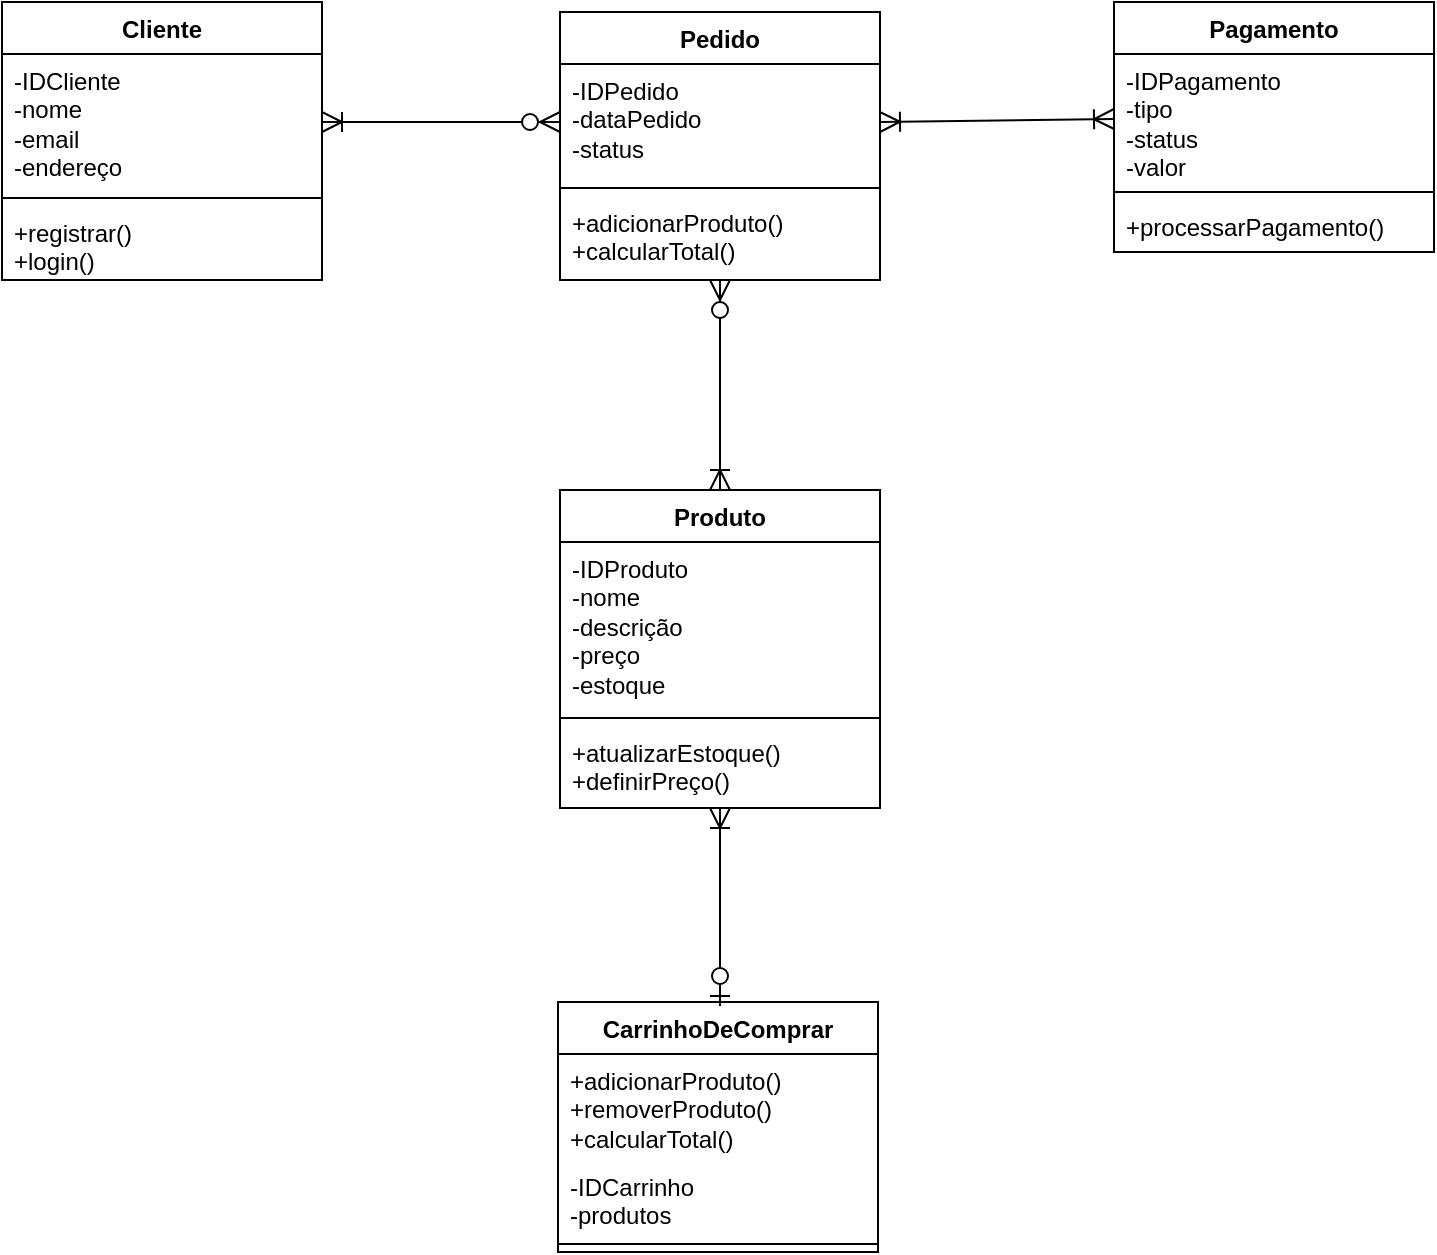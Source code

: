 <mxfile version="24.0.7" type="github" pages="2">
  <diagram name="DClasse - 01" id="jPcw8ikbb_NpX0U8tiwh">
    <mxGraphModel dx="1674" dy="1949" grid="1" gridSize="10" guides="1" tooltips="1" connect="1" arrows="1" fold="1" page="1" pageScale="1" pageWidth="827" pageHeight="1169" math="0" shadow="0">
      <root>
        <mxCell id="xZh5Dy3FaHv-DKSdzbyE-0" />
        <mxCell id="xZh5Dy3FaHv-DKSdzbyE-1" parent="xZh5Dy3FaHv-DKSdzbyE-0" />
        <mxCell id="xZh5Dy3FaHv-DKSdzbyE-2" value="Produto" style="swimlane;fontStyle=1;align=center;verticalAlign=top;childLayout=stackLayout;horizontal=1;startSize=26;horizontalStack=0;resizeParent=1;resizeParentMax=0;resizeLast=0;collapsible=1;marginBottom=0;whiteSpace=wrap;html=1;" vertex="1" parent="xZh5Dy3FaHv-DKSdzbyE-1">
          <mxGeometry x="335" y="-826" width="160" height="159" as="geometry" />
        </mxCell>
        <mxCell id="xZh5Dy3FaHv-DKSdzbyE-3" value="-IDProduto&lt;div&gt;-nome&lt;/div&gt;&lt;div&gt;-descrição&lt;/div&gt;&lt;div&gt;-preço&lt;/div&gt;&lt;div&gt;-estoque&lt;/div&gt;" style="text;strokeColor=none;fillColor=none;align=left;verticalAlign=top;spacingLeft=4;spacingRight=4;overflow=hidden;rotatable=0;points=[[0,0.5],[1,0.5]];portConstraint=eastwest;whiteSpace=wrap;html=1;" vertex="1" parent="xZh5Dy3FaHv-DKSdzbyE-2">
          <mxGeometry y="26" width="160" height="84" as="geometry" />
        </mxCell>
        <mxCell id="xZh5Dy3FaHv-DKSdzbyE-4" value="" style="line;strokeWidth=1;fillColor=none;align=left;verticalAlign=middle;spacingTop=-1;spacingLeft=3;spacingRight=3;rotatable=0;labelPosition=right;points=[];portConstraint=eastwest;strokeColor=inherit;" vertex="1" parent="xZh5Dy3FaHv-DKSdzbyE-2">
          <mxGeometry y="110" width="160" height="8" as="geometry" />
        </mxCell>
        <mxCell id="xZh5Dy3FaHv-DKSdzbyE-5" value="+atualizarEstoque()&lt;div&gt;+definirPreço()&lt;/div&gt;" style="text;strokeColor=none;fillColor=none;align=left;verticalAlign=top;spacingLeft=4;spacingRight=4;overflow=hidden;rotatable=0;points=[[0,0.5],[1,0.5]];portConstraint=eastwest;whiteSpace=wrap;html=1;" vertex="1" parent="xZh5Dy3FaHv-DKSdzbyE-2">
          <mxGeometry y="118" width="160" height="41" as="geometry" />
        </mxCell>
        <mxCell id="xZh5Dy3FaHv-DKSdzbyE-6" value="Pedido" style="swimlane;fontStyle=1;align=center;verticalAlign=top;childLayout=stackLayout;horizontal=1;startSize=26;horizontalStack=0;resizeParent=1;resizeParentMax=0;resizeLast=0;collapsible=1;marginBottom=0;whiteSpace=wrap;html=1;" vertex="1" parent="xZh5Dy3FaHv-DKSdzbyE-1">
          <mxGeometry x="335" y="-1065" width="160" height="134" as="geometry" />
        </mxCell>
        <mxCell id="xZh5Dy3FaHv-DKSdzbyE-7" value="-IDPedido&lt;div&gt;-dataPedido&lt;/div&gt;&lt;div&gt;-status&lt;/div&gt;" style="text;strokeColor=none;fillColor=none;align=left;verticalAlign=top;spacingLeft=4;spacingRight=4;overflow=hidden;rotatable=0;points=[[0,0.5],[1,0.5]];portConstraint=eastwest;whiteSpace=wrap;html=1;" vertex="1" parent="xZh5Dy3FaHv-DKSdzbyE-6">
          <mxGeometry y="26" width="160" height="58" as="geometry" />
        </mxCell>
        <mxCell id="xZh5Dy3FaHv-DKSdzbyE-8" value="" style="line;strokeWidth=1;fillColor=none;align=left;verticalAlign=middle;spacingTop=-1;spacingLeft=3;spacingRight=3;rotatable=0;labelPosition=right;points=[];portConstraint=eastwest;strokeColor=inherit;" vertex="1" parent="xZh5Dy3FaHv-DKSdzbyE-6">
          <mxGeometry y="84" width="160" height="8" as="geometry" />
        </mxCell>
        <mxCell id="xZh5Dy3FaHv-DKSdzbyE-9" value="+adicionarProduto()&lt;div&gt;+calcularTotal()&lt;/div&gt;" style="text;strokeColor=none;fillColor=none;align=left;verticalAlign=top;spacingLeft=4;spacingRight=4;overflow=hidden;rotatable=0;points=[[0,0.5],[1,0.5]];portConstraint=eastwest;whiteSpace=wrap;html=1;" vertex="1" parent="xZh5Dy3FaHv-DKSdzbyE-6">
          <mxGeometry y="92" width="160" height="42" as="geometry" />
        </mxCell>
        <mxCell id="xZh5Dy3FaHv-DKSdzbyE-10" value="Pagamento" style="swimlane;fontStyle=1;align=center;verticalAlign=top;childLayout=stackLayout;horizontal=1;startSize=26;horizontalStack=0;resizeParent=1;resizeParentMax=0;resizeLast=0;collapsible=1;marginBottom=0;whiteSpace=wrap;html=1;" vertex="1" parent="xZh5Dy3FaHv-DKSdzbyE-1">
          <mxGeometry x="612" y="-1070" width="160" height="125" as="geometry" />
        </mxCell>
        <mxCell id="xZh5Dy3FaHv-DKSdzbyE-11" value="-IDPagamento&lt;div&gt;-tipo&lt;/div&gt;&lt;div&gt;-status&lt;/div&gt;&lt;div&gt;-valor&lt;/div&gt;" style="text;strokeColor=none;fillColor=none;align=left;verticalAlign=top;spacingLeft=4;spacingRight=4;overflow=hidden;rotatable=0;points=[[0,0.5],[1,0.5]];portConstraint=eastwest;whiteSpace=wrap;html=1;" vertex="1" parent="xZh5Dy3FaHv-DKSdzbyE-10">
          <mxGeometry y="26" width="160" height="65" as="geometry" />
        </mxCell>
        <mxCell id="xZh5Dy3FaHv-DKSdzbyE-12" value="" style="line;strokeWidth=1;fillColor=none;align=left;verticalAlign=middle;spacingTop=-1;spacingLeft=3;spacingRight=3;rotatable=0;labelPosition=right;points=[];portConstraint=eastwest;strokeColor=inherit;" vertex="1" parent="xZh5Dy3FaHv-DKSdzbyE-10">
          <mxGeometry y="91" width="160" height="8" as="geometry" />
        </mxCell>
        <mxCell id="xZh5Dy3FaHv-DKSdzbyE-13" value="+processarPagamento()" style="text;strokeColor=none;fillColor=none;align=left;verticalAlign=top;spacingLeft=4;spacingRight=4;overflow=hidden;rotatable=0;points=[[0,0.5],[1,0.5]];portConstraint=eastwest;whiteSpace=wrap;html=1;" vertex="1" parent="xZh5Dy3FaHv-DKSdzbyE-10">
          <mxGeometry y="99" width="160" height="26" as="geometry" />
        </mxCell>
        <mxCell id="xZh5Dy3FaHv-DKSdzbyE-14" value="CarrinhoDeComprar" style="swimlane;fontStyle=1;align=center;verticalAlign=top;childLayout=stackLayout;horizontal=1;startSize=26;horizontalStack=0;resizeParent=1;resizeParentMax=0;resizeLast=0;collapsible=1;marginBottom=0;whiteSpace=wrap;html=1;" vertex="1" parent="xZh5Dy3FaHv-DKSdzbyE-1">
          <mxGeometry x="334" y="-570" width="160" height="125" as="geometry" />
        </mxCell>
        <mxCell id="xZh5Dy3FaHv-DKSdzbyE-17" value="+adicionarProduto()&lt;div&gt;+removerProduto()&lt;/div&gt;&lt;div&gt;+calcularTotal()&lt;/div&gt;" style="text;strokeColor=none;fillColor=none;align=left;verticalAlign=top;spacingLeft=4;spacingRight=4;overflow=hidden;rotatable=0;points=[[0,0.5],[1,0.5]];portConstraint=eastwest;whiteSpace=wrap;html=1;" vertex="1" parent="xZh5Dy3FaHv-DKSdzbyE-14">
          <mxGeometry y="26" width="160" height="53" as="geometry" />
        </mxCell>
        <mxCell id="xZh5Dy3FaHv-DKSdzbyE-15" value="-IDCarrinho&lt;div&gt;-produtos&lt;/div&gt;" style="text;strokeColor=none;fillColor=none;align=left;verticalAlign=top;spacingLeft=4;spacingRight=4;overflow=hidden;rotatable=0;points=[[0,0.5],[1,0.5]];portConstraint=eastwest;whiteSpace=wrap;html=1;" vertex="1" parent="xZh5Dy3FaHv-DKSdzbyE-14">
          <mxGeometry y="79" width="160" height="38" as="geometry" />
        </mxCell>
        <mxCell id="xZh5Dy3FaHv-DKSdzbyE-16" value="" style="line;strokeWidth=1;fillColor=none;align=left;verticalAlign=middle;spacingTop=-1;spacingLeft=3;spacingRight=3;rotatable=0;labelPosition=right;points=[];portConstraint=eastwest;strokeColor=inherit;" vertex="1" parent="xZh5Dy3FaHv-DKSdzbyE-14">
          <mxGeometry y="117" width="160" height="8" as="geometry" />
        </mxCell>
        <mxCell id="xZh5Dy3FaHv-DKSdzbyE-18" value="Cliente" style="swimlane;fontStyle=1;align=center;verticalAlign=top;childLayout=stackLayout;horizontal=1;startSize=26;horizontalStack=0;resizeParent=1;resizeParentMax=0;resizeLast=0;collapsible=1;marginBottom=0;whiteSpace=wrap;html=1;" vertex="1" parent="xZh5Dy3FaHv-DKSdzbyE-1">
          <mxGeometry x="56" y="-1070" width="160" height="139" as="geometry" />
        </mxCell>
        <mxCell id="xZh5Dy3FaHv-DKSdzbyE-19" value="-IDCliente&amp;nbsp;&lt;div&gt;-nome&lt;/div&gt;&lt;div&gt;-email&lt;/div&gt;&lt;div&gt;-endereço&lt;/div&gt;" style="text;strokeColor=none;fillColor=none;align=left;verticalAlign=top;spacingLeft=4;spacingRight=4;overflow=hidden;rotatable=0;points=[[0,0.5],[1,0.5]];portConstraint=eastwest;whiteSpace=wrap;html=1;" vertex="1" parent="xZh5Dy3FaHv-DKSdzbyE-18">
          <mxGeometry y="26" width="160" height="68" as="geometry" />
        </mxCell>
        <mxCell id="xZh5Dy3FaHv-DKSdzbyE-20" value="" style="line;strokeWidth=1;fillColor=none;align=left;verticalAlign=middle;spacingTop=-1;spacingLeft=3;spacingRight=3;rotatable=0;labelPosition=right;points=[];portConstraint=eastwest;strokeColor=inherit;" vertex="1" parent="xZh5Dy3FaHv-DKSdzbyE-18">
          <mxGeometry y="94" width="160" height="8" as="geometry" />
        </mxCell>
        <mxCell id="xZh5Dy3FaHv-DKSdzbyE-21" value="+registrar()&lt;div&gt;+login()&lt;/div&gt;" style="text;strokeColor=none;fillColor=none;align=left;verticalAlign=top;spacingLeft=4;spacingRight=4;overflow=hidden;rotatable=0;points=[[0,0.5],[1,0.5]];portConstraint=eastwest;whiteSpace=wrap;html=1;" vertex="1" parent="xZh5Dy3FaHv-DKSdzbyE-18">
          <mxGeometry y="102" width="160" height="37" as="geometry" />
        </mxCell>
        <mxCell id="xZh5Dy3FaHv-DKSdzbyE-22" value="" style="fontSize=12;html=1;endArrow=ERoneToMany;startArrow=ERzeroToMany;rounded=0;startSize=8;endSize=8;entryX=1;entryY=0.5;entryDx=0;entryDy=0;exitX=0;exitY=0.5;exitDx=0;exitDy=0;" edge="1" parent="xZh5Dy3FaHv-DKSdzbyE-1" source="xZh5Dy3FaHv-DKSdzbyE-7" target="xZh5Dy3FaHv-DKSdzbyE-19">
          <mxGeometry width="100" height="100" relative="1" as="geometry">
            <mxPoint x="199" y="-793" as="sourcePoint" />
            <mxPoint x="299" y="-893" as="targetPoint" />
          </mxGeometry>
        </mxCell>
        <mxCell id="xZh5Dy3FaHv-DKSdzbyE-23" value="" style="fontSize=12;html=1;endArrow=ERoneToMany;startArrow=ERzeroToMany;rounded=0;startSize=8;endSize=8;entryX=0.5;entryY=0;entryDx=0;entryDy=0;" edge="1" parent="xZh5Dy3FaHv-DKSdzbyE-1" source="xZh5Dy3FaHv-DKSdzbyE-9" target="xZh5Dy3FaHv-DKSdzbyE-2">
          <mxGeometry width="100" height="100" relative="1" as="geometry">
            <mxPoint x="199" y="-793" as="sourcePoint" />
            <mxPoint x="299" y="-893" as="targetPoint" />
          </mxGeometry>
        </mxCell>
        <mxCell id="xZh5Dy3FaHv-DKSdzbyE-24" value="" style="fontSize=12;html=1;endArrow=ERoneToMany;startArrow=ERzeroToOne;rounded=0;startSize=8;endSize=8;exitX=0.5;exitY=0;exitDx=0;exitDy=0;" edge="1" parent="xZh5Dy3FaHv-DKSdzbyE-1" target="xZh5Dy3FaHv-DKSdzbyE-5">
          <mxGeometry width="100" height="100" relative="1" as="geometry">
            <mxPoint x="415" y="-568" as="sourcePoint" />
            <mxPoint x="577" y="-768" as="targetPoint" />
          </mxGeometry>
        </mxCell>
        <mxCell id="xZh5Dy3FaHv-DKSdzbyE-25" value="" style="fontSize=12;html=1;endArrow=ERoneToMany;startArrow=ERoneToMany;rounded=0;startSize=8;endSize=8;entryX=0;entryY=0.5;entryDx=0;entryDy=0;exitX=1;exitY=0.5;exitDx=0;exitDy=0;" edge="1" parent="xZh5Dy3FaHv-DKSdzbyE-1" source="xZh5Dy3FaHv-DKSdzbyE-7" target="xZh5Dy3FaHv-DKSdzbyE-11">
          <mxGeometry width="100" height="100" relative="1" as="geometry">
            <mxPoint x="511" y="-893" as="sourcePoint" />
            <mxPoint x="611" y="-993" as="targetPoint" />
          </mxGeometry>
        </mxCell>
      </root>
    </mxGraphModel>
  </diagram>
  <diagram name="DClasse - 02" id="OuO_ZdvTBSdrr3kOte6p">
    <mxGraphModel dx="1674" dy="1949" grid="1" gridSize="10" guides="1" tooltips="1" connect="1" arrows="1" fold="1" page="1" pageScale="1" pageWidth="827" pageHeight="1169" math="0" shadow="0">
      <root>
        <mxCell id="0" />
        <mxCell id="1" parent="0" />
        <mxCell id="bdUPGDWGOzHbn5Srj9QY-1" value="Produto" style="swimlane;fontStyle=1;align=center;verticalAlign=top;childLayout=stackLayout;horizontal=1;startSize=26;horizontalStack=0;resizeParent=1;resizeParentMax=0;resizeLast=0;collapsible=1;marginBottom=0;whiteSpace=wrap;html=1;" vertex="1" parent="1">
          <mxGeometry x="671" y="81" width="250" height="170" as="geometry" />
        </mxCell>
        <mxCell id="bdUPGDWGOzHbn5Srj9QY-2" value="+IDProduto: int&lt;div&gt;+nome: String&lt;/div&gt;&lt;div&gt;+descrição: String&lt;/div&gt;&lt;div&gt;+preço: float&lt;/div&gt;&lt;div&gt;+estoque: boolean&amp;nbsp;&lt;/div&gt;" style="text;strokeColor=none;fillColor=none;align=left;verticalAlign=top;spacingLeft=4;spacingRight=4;overflow=hidden;rotatable=0;points=[[0,0.5],[1,0.5]];portConstraint=eastwest;whiteSpace=wrap;html=1;" vertex="1" parent="bdUPGDWGOzHbn5Srj9QY-1">
          <mxGeometry y="26" width="250" height="84" as="geometry" />
        </mxCell>
        <mxCell id="bdUPGDWGOzHbn5Srj9QY-3" value="" style="line;strokeWidth=1;fillColor=none;align=left;verticalAlign=middle;spacingTop=-1;spacingLeft=3;spacingRight=3;rotatable=0;labelPosition=right;points=[];portConstraint=eastwest;strokeColor=inherit;" vertex="1" parent="bdUPGDWGOzHbn5Srj9QY-1">
          <mxGeometry y="110" width="250" height="8" as="geometry" />
        </mxCell>
        <mxCell id="bdUPGDWGOzHbn5Srj9QY-4" value="+atualizarEstoque(estoque: boolean): void&lt;div&gt;+definirPreço(): void&lt;/div&gt;" style="text;strokeColor=none;fillColor=none;align=left;verticalAlign=top;spacingLeft=4;spacingRight=4;overflow=hidden;rotatable=0;points=[[0,0.5],[1,0.5]];portConstraint=eastwest;whiteSpace=wrap;html=1;" vertex="1" parent="bdUPGDWGOzHbn5Srj9QY-1">
          <mxGeometry y="118" width="250" height="52" as="geometry" />
        </mxCell>
        <mxCell id="bdUPGDWGOzHbn5Srj9QY-5" value="Pedido" style="swimlane;fontStyle=1;align=center;verticalAlign=top;childLayout=stackLayout;horizontal=1;startSize=26;horizontalStack=0;resizeParent=1;resizeParentMax=0;resizeLast=0;collapsible=1;marginBottom=0;whiteSpace=wrap;html=1;" vertex="1" parent="1">
          <mxGeometry x="681" y="-144" width="230" height="134" as="geometry" />
        </mxCell>
        <mxCell id="bdUPGDWGOzHbn5Srj9QY-6" value="+IDPedido: int&lt;div&gt;-dataPedido: String&lt;/div&gt;&lt;div&gt;+status: String&lt;/div&gt;" style="text;strokeColor=none;fillColor=none;align=left;verticalAlign=top;spacingLeft=4;spacingRight=4;overflow=hidden;rotatable=0;points=[[0,0.5],[1,0.5]];portConstraint=eastwest;whiteSpace=wrap;html=1;" vertex="1" parent="bdUPGDWGOzHbn5Srj9QY-5">
          <mxGeometry y="26" width="230" height="58" as="geometry" />
        </mxCell>
        <mxCell id="bdUPGDWGOzHbn5Srj9QY-7" value="" style="line;strokeWidth=1;fillColor=none;align=left;verticalAlign=middle;spacingTop=-1;spacingLeft=3;spacingRight=3;rotatable=0;labelPosition=right;points=[];portConstraint=eastwest;strokeColor=inherit;" vertex="1" parent="bdUPGDWGOzHbn5Srj9QY-5">
          <mxGeometry y="84" width="230" height="8" as="geometry" />
        </mxCell>
        <mxCell id="bdUPGDWGOzHbn5Srj9QY-8" value="+adicionarProduto(IDProduto): void&lt;div&gt;+calcularTotal(): void&lt;/div&gt;" style="text;strokeColor=none;fillColor=none;align=left;verticalAlign=top;spacingLeft=4;spacingRight=4;overflow=hidden;rotatable=0;points=[[0,0.5],[1,0.5]];portConstraint=eastwest;whiteSpace=wrap;html=1;" vertex="1" parent="bdUPGDWGOzHbn5Srj9QY-5">
          <mxGeometry y="92" width="230" height="42" as="geometry" />
        </mxCell>
        <mxCell id="bdUPGDWGOzHbn5Srj9QY-9" value="Pagamento" style="swimlane;fontStyle=1;align=center;verticalAlign=top;childLayout=stackLayout;horizontal=1;startSize=26;horizontalStack=0;resizeParent=1;resizeParentMax=0;resizeLast=0;collapsible=1;marginBottom=0;whiteSpace=wrap;html=1;" vertex="1" parent="1">
          <mxGeometry x="1071" y="-150" width="170" height="140" as="geometry" />
        </mxCell>
        <mxCell id="bdUPGDWGOzHbn5Srj9QY-10" value="+IDPagamento: int&lt;div&gt;+tipo: String&lt;/div&gt;&lt;div&gt;+status: String&amp;nbsp;&lt;/div&gt;&lt;div&gt;+valor: float&lt;/div&gt;" style="text;strokeColor=none;fillColor=none;align=left;verticalAlign=top;spacingLeft=4;spacingRight=4;overflow=hidden;rotatable=0;points=[[0,0.5],[1,0.5]];portConstraint=eastwest;whiteSpace=wrap;html=1;" vertex="1" parent="bdUPGDWGOzHbn5Srj9QY-9">
          <mxGeometry y="26" width="170" height="65" as="geometry" />
        </mxCell>
        <mxCell id="bdUPGDWGOzHbn5Srj9QY-11" value="" style="line;strokeWidth=1;fillColor=none;align=left;verticalAlign=middle;spacingTop=-1;spacingLeft=3;spacingRight=3;rotatable=0;labelPosition=right;points=[];portConstraint=eastwest;strokeColor=inherit;" vertex="1" parent="bdUPGDWGOzHbn5Srj9QY-9">
          <mxGeometry y="91" width="170" height="8" as="geometry" />
        </mxCell>
        <mxCell id="bdUPGDWGOzHbn5Srj9QY-12" value="+processarPagamento(): void" style="text;strokeColor=none;fillColor=none;align=left;verticalAlign=top;spacingLeft=4;spacingRight=4;overflow=hidden;rotatable=0;points=[[0,0.5],[1,0.5]];portConstraint=eastwest;whiteSpace=wrap;html=1;" vertex="1" parent="bdUPGDWGOzHbn5Srj9QY-9">
          <mxGeometry y="99" width="170" height="41" as="geometry" />
        </mxCell>
        <mxCell id="bdUPGDWGOzHbn5Srj9QY-13" value="CarrinhoDeComprar" style="swimlane;fontStyle=1;align=center;verticalAlign=top;childLayout=stackLayout;horizontal=1;startSize=26;horizontalStack=0;resizeParent=1;resizeParentMax=0;resizeLast=0;collapsible=1;marginBottom=0;whiteSpace=wrap;html=1;" vertex="1" parent="1">
          <mxGeometry x="683.5" y="411" width="225" height="125" as="geometry" />
        </mxCell>
        <mxCell id="bdUPGDWGOzHbn5Srj9QY-14" value="+IDCarrinho: int&lt;div&gt;+produtos: String&lt;/div&gt;" style="text;strokeColor=none;fillColor=none;align=left;verticalAlign=top;spacingLeft=4;spacingRight=4;overflow=hidden;rotatable=0;points=[[0,0.5],[1,0.5]];portConstraint=eastwest;whiteSpace=wrap;html=1;" vertex="1" parent="bdUPGDWGOzHbn5Srj9QY-13">
          <mxGeometry y="26" width="225" height="38" as="geometry" />
        </mxCell>
        <mxCell id="bdUPGDWGOzHbn5Srj9QY-15" value="" style="line;strokeWidth=1;fillColor=none;align=left;verticalAlign=middle;spacingTop=-1;spacingLeft=3;spacingRight=3;rotatable=0;labelPosition=right;points=[];portConstraint=eastwest;strokeColor=inherit;" vertex="1" parent="bdUPGDWGOzHbn5Srj9QY-13">
          <mxGeometry y="64" width="225" height="8" as="geometry" />
        </mxCell>
        <mxCell id="bdUPGDWGOzHbn5Srj9QY-16" value="+adicionarProduto(IDProduto: int): void&lt;div&gt;+removerProduto(IDProduto: int): void&lt;/div&gt;&lt;div&gt;+calcularTotal(): void&lt;/div&gt;" style="text;strokeColor=none;fillColor=none;align=left;verticalAlign=top;spacingLeft=4;spacingRight=4;overflow=hidden;rotatable=0;points=[[0,0.5],[1,0.5]];portConstraint=eastwest;whiteSpace=wrap;html=1;" vertex="1" parent="bdUPGDWGOzHbn5Srj9QY-13">
          <mxGeometry y="72" width="225" height="53" as="geometry" />
        </mxCell>
        <mxCell id="bdUPGDWGOzHbn5Srj9QY-17" value="Cliente" style="swimlane;fontStyle=1;align=center;verticalAlign=top;childLayout=stackLayout;horizontal=1;startSize=26;horizontalStack=0;resizeParent=1;resizeParentMax=0;resizeLast=0;collapsible=1;marginBottom=0;whiteSpace=wrap;html=1;" vertex="1" parent="1">
          <mxGeometry x="427" y="-149" width="160" height="139" as="geometry" />
        </mxCell>
        <mxCell id="bdUPGDWGOzHbn5Srj9QY-18" value="-IDCliente: int&amp;nbsp;&lt;div&gt;+nome: String&lt;/div&gt;&lt;div&gt;+email: String&lt;/div&gt;&lt;div&gt;-endereço: String&lt;/div&gt;" style="text;strokeColor=none;fillColor=none;align=left;verticalAlign=top;spacingLeft=4;spacingRight=4;overflow=hidden;rotatable=0;points=[[0,0.5],[1,0.5]];portConstraint=eastwest;whiteSpace=wrap;html=1;" vertex="1" parent="bdUPGDWGOzHbn5Srj9QY-17">
          <mxGeometry y="26" width="160" height="68" as="geometry" />
        </mxCell>
        <mxCell id="bdUPGDWGOzHbn5Srj9QY-19" value="" style="line;strokeWidth=1;fillColor=none;align=left;verticalAlign=middle;spacingTop=-1;spacingLeft=3;spacingRight=3;rotatable=0;labelPosition=right;points=[];portConstraint=eastwest;strokeColor=inherit;" vertex="1" parent="bdUPGDWGOzHbn5Srj9QY-17">
          <mxGeometry y="94" width="160" height="8" as="geometry" />
        </mxCell>
        <mxCell id="bdUPGDWGOzHbn5Srj9QY-20" value="+registrar(): void&lt;div&gt;+login(): void&lt;/div&gt;" style="text;strokeColor=none;fillColor=none;align=left;verticalAlign=top;spacingLeft=4;spacingRight=4;overflow=hidden;rotatable=0;points=[[0,0.5],[1,0.5]];portConstraint=eastwest;whiteSpace=wrap;html=1;" vertex="1" parent="bdUPGDWGOzHbn5Srj9QY-17">
          <mxGeometry y="102" width="160" height="37" as="geometry" />
        </mxCell>
        <mxCell id="bdUPGDWGOzHbn5Srj9QY-21" value="" style="fontSize=12;html=1;endArrow=ERoneToMany;startArrow=ERzeroToMany;rounded=0;startSize=8;endSize=8;entryX=1;entryY=0.5;entryDx=0;entryDy=0;exitX=0;exitY=0.5;exitDx=0;exitDy=0;" edge="1" parent="1" source="bdUPGDWGOzHbn5Srj9QY-6" target="bdUPGDWGOzHbn5Srj9QY-18">
          <mxGeometry width="100" height="100" relative="1" as="geometry">
            <mxPoint x="570" y="128" as="sourcePoint" />
            <mxPoint x="670" y="28" as="targetPoint" />
          </mxGeometry>
        </mxCell>
        <mxCell id="bdUPGDWGOzHbn5Srj9QY-22" value="" style="fontSize=12;html=1;endArrow=ERoneToMany;startArrow=ERzeroToMany;rounded=0;startSize=8;endSize=8;entryX=0.5;entryY=0;entryDx=0;entryDy=0;" edge="1" parent="1" source="bdUPGDWGOzHbn5Srj9QY-8" target="bdUPGDWGOzHbn5Srj9QY-1">
          <mxGeometry width="100" height="100" relative="1" as="geometry">
            <mxPoint x="570" y="128" as="sourcePoint" />
            <mxPoint x="670" y="28" as="targetPoint" />
          </mxGeometry>
        </mxCell>
        <mxCell id="bdUPGDWGOzHbn5Srj9QY-23" value="" style="fontSize=12;html=1;endArrow=ERoneToMany;startArrow=ERzeroToOne;rounded=0;startSize=8;endSize=8;exitX=0.5;exitY=0;exitDx=0;exitDy=0;" edge="1" parent="1" source="bdUPGDWGOzHbn5Srj9QY-13" target="bdUPGDWGOzHbn5Srj9QY-4">
          <mxGeometry width="100" height="100" relative="1" as="geometry">
            <mxPoint x="752" y="128" as="sourcePoint" />
            <mxPoint x="948" y="153" as="targetPoint" />
            <Array as="points" />
          </mxGeometry>
        </mxCell>
        <mxCell id="bdUPGDWGOzHbn5Srj9QY-24" value="" style="fontSize=12;html=1;endArrow=ERoneToMany;startArrow=ERoneToMany;rounded=0;startSize=8;endSize=8;entryX=0;entryY=0.5;entryDx=0;entryDy=0;exitX=1;exitY=0.5;exitDx=0;exitDy=0;" edge="1" parent="1" source="bdUPGDWGOzHbn5Srj9QY-6" target="bdUPGDWGOzHbn5Srj9QY-10">
          <mxGeometry width="100" height="100" relative="1" as="geometry">
            <mxPoint x="882" y="28" as="sourcePoint" />
            <mxPoint x="982" y="-72" as="targetPoint" />
          </mxGeometry>
        </mxCell>
        <mxCell id="hFif0j6HSmP6kFvtHpq2-2" value="" style="endArrow=open;endSize=12;dashed=1;html=1;rounded=0;entryX=1;entryY=0.5;entryDx=0;entryDy=0;exitX=0;exitY=0.5;exitDx=0;exitDy=0;" edge="1" parent="1" source="bdUPGDWGOzHbn5Srj9QY-12" target="bdUPGDWGOzHbn5Srj9QY-8">
          <mxGeometry width="160" relative="1" as="geometry">
            <mxPoint x="1041" y="271" as="sourcePoint" />
            <mxPoint x="1041" y="221" as="targetPoint" />
          </mxGeometry>
        </mxCell>
        <mxCell id="hFif0j6HSmP6kFvtHpq2-4" value="" style="endArrow=open;endSize=12;dashed=1;html=1;rounded=0;entryX=0.724;entryY=1.019;entryDx=0;entryDy=0;entryPerimeter=0;exitX=0.75;exitY=0;exitDx=0;exitDy=0;" edge="1" parent="1" source="bdUPGDWGOzHbn5Srj9QY-13" target="bdUPGDWGOzHbn5Srj9QY-4">
          <mxGeometry width="160" relative="1" as="geometry">
            <mxPoint x="861" y="341" as="sourcePoint" />
            <mxPoint x="1021" y="341" as="targetPoint" />
          </mxGeometry>
        </mxCell>
        <mxCell id="hFif0j6HSmP6kFvtHpq2-5" value="" style="endArrow=open;endSize=12;dashed=1;html=1;rounded=0;exitX=0;exitY=0.5;exitDx=0;exitDy=0;entryX=1;entryY=0.5;entryDx=0;entryDy=0;" edge="1" parent="1" source="bdUPGDWGOzHbn5Srj9QY-8" target="bdUPGDWGOzHbn5Srj9QY-20">
          <mxGeometry width="160" relative="1" as="geometry">
            <mxPoint x="471" y="231" as="sourcePoint" />
            <mxPoint x="511" y="61" as="targetPoint" />
          </mxGeometry>
        </mxCell>
        <mxCell id="JRUX4kfnVwOwZdvDcvwm-1" value="" style="endArrow=open;endSize=12;dashed=1;html=1;rounded=0;exitX=0.648;exitY=1;exitDx=0;exitDy=0;exitPerimeter=0;entryX=0.644;entryY=0;entryDx=0;entryDy=0;entryPerimeter=0;" edge="1" parent="1" source="bdUPGDWGOzHbn5Srj9QY-8" target="bdUPGDWGOzHbn5Srj9QY-1">
          <mxGeometry width="160" relative="1" as="geometry">
            <mxPoint x="320" y="220" as="sourcePoint" />
            <mxPoint x="630" y="220" as="targetPoint" />
          </mxGeometry>
        </mxCell>
      </root>
    </mxGraphModel>
  </diagram>
</mxfile>
